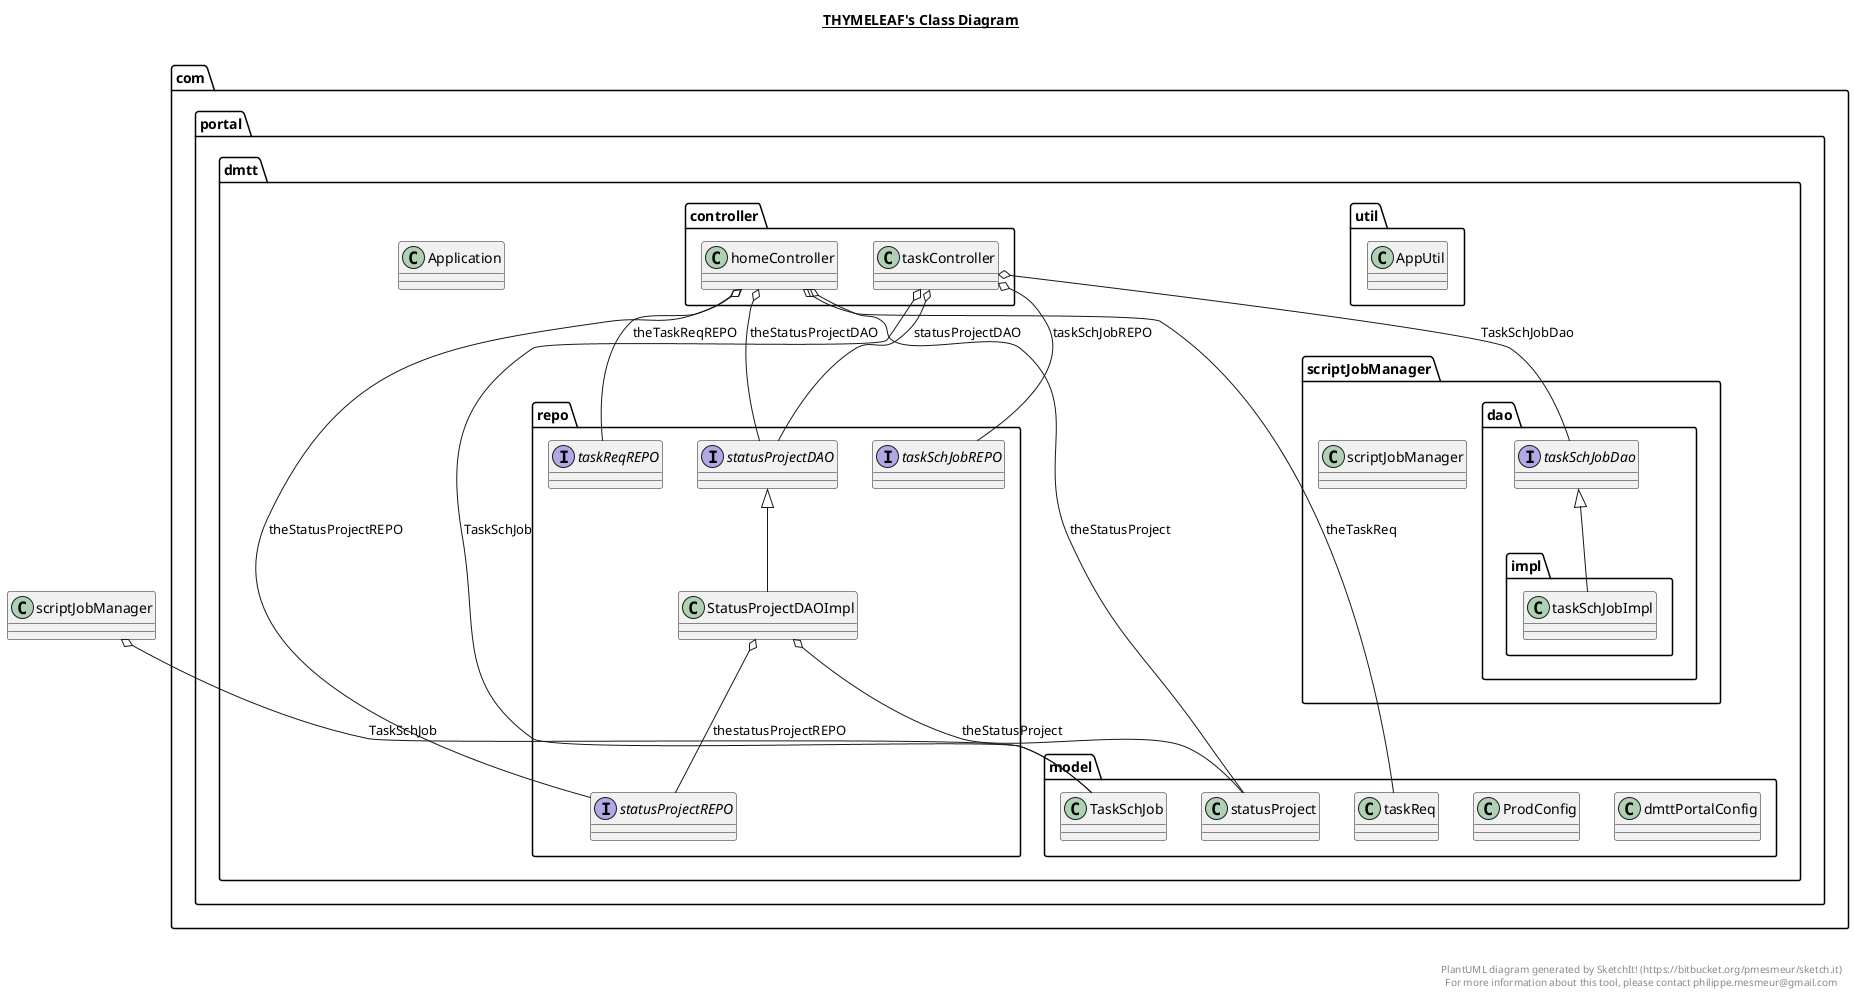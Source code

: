 @startuml

title __THYMELEAF's Class Diagram__\n

  package com.portal.dmtt {
    package com.portal.dmtt.util {
      class AppUtil {
      }
    }
  }
  

  package com.portal.dmtt {
    class Application {
    }
  }
  

  package com.portal.dmtt {
    package com.portal.dmtt.repo {
      class StatusProjectDAOImpl {
      }
    }
  }
  

  package com.portal.dmtt {
    package com.portal.dmtt.model {
      class dmttPortalConfig {
      }
    }
  }
  

  package com.portal.dmtt {
    package com.portal.dmtt.controller {
      class homeController {
      }
    }
  }
  

  package com.portal.dmtt {
    package com.portal.dmtt.model {
      class ProdConfig {
      }
    }
  }
  

  package com.portal.dmtt {
    package com.portal.dmtt.scriptJobManager {
      class scriptJobManager {
      }
    }
  }
  

  package com.portal.dmtt {
    package com.portal.dmtt.model {
      class statusProject {
      }
    }
  }
  

  package com.portal.dmtt {
    package com.portal.dmtt.repo {
      interface statusProjectDAO {
      }
    }
  }
  

  package com.portal.dmtt {
    package com.portal.dmtt.repo {
      interface statusProjectREPO {
      }
    }
  }
  

  package com.portal.dmtt {
    package com.portal.dmtt.controller {
      class taskController {
      }
    }
  }
  

  package com.portal.dmtt {
    package com.portal.dmtt.model {
      class taskReq {
      }
    }
  }
  

  package com.portal.dmtt {
    package com.portal.dmtt.repo {
      interface taskReqREPO {
      }
    }
  }
  

  package com.portal.dmtt {
    package com.portal.dmtt.model {
      class TaskSchJob {
      }
    }
  }
  

  package com.portal.dmtt {
    package com.portal.dmtt.scriptJobManager {
      package com.portal.dmtt.scriptJobManager.dao {
        interface taskSchJobDao {
        }
      }
    }
  }
  

  package com.portal.dmtt {
    package com.portal.dmtt.scriptJobManager {
      package com.portal.dmtt.scriptJobManager.dao {
        package com.portal.dmtt.scriptJobManager.dao.impl {
          class taskSchJobImpl {
          }
        }
      }
    }
  }
  

  package com.portal.dmtt {
    package com.portal.dmtt.repo {
      interface taskSchJobREPO {
      }
    }
  }
  

  StatusProjectDAOImpl -up-|> statusProjectDAO
  StatusProjectDAOImpl o-- statusProjectREPO : thestatusProjectREPO
  StatusProjectDAOImpl o-- statusProject : theStatusProject
  homeController o-- statusProjectREPO : theStatusProjectREPO
  homeController o-- taskReqREPO : theTaskReqREPO
  homeController o-- statusProjectDAO : theStatusProjectDAO
  homeController o-- taskReq : theTaskReq
  homeController o-- statusProject : theStatusProject
  scriptJobManager o-- TaskSchJob : TaskSchJob
  taskController o-- taskSchJobREPO : taskSchJobREPO
  taskController o-- statusProjectDAO : statusProjectDAO
  taskController o-- taskSchJobDao : TaskSchJobDao
  taskController o-- TaskSchJob : TaskSchJob
  taskSchJobImpl -up-|> taskSchJobDao


right footer


PlantUML diagram generated by SketchIt! (https://bitbucket.org/pmesmeur/sketch.it)
For more information about this tool, please contact philippe.mesmeur@gmail.com
endfooter

@enduml
